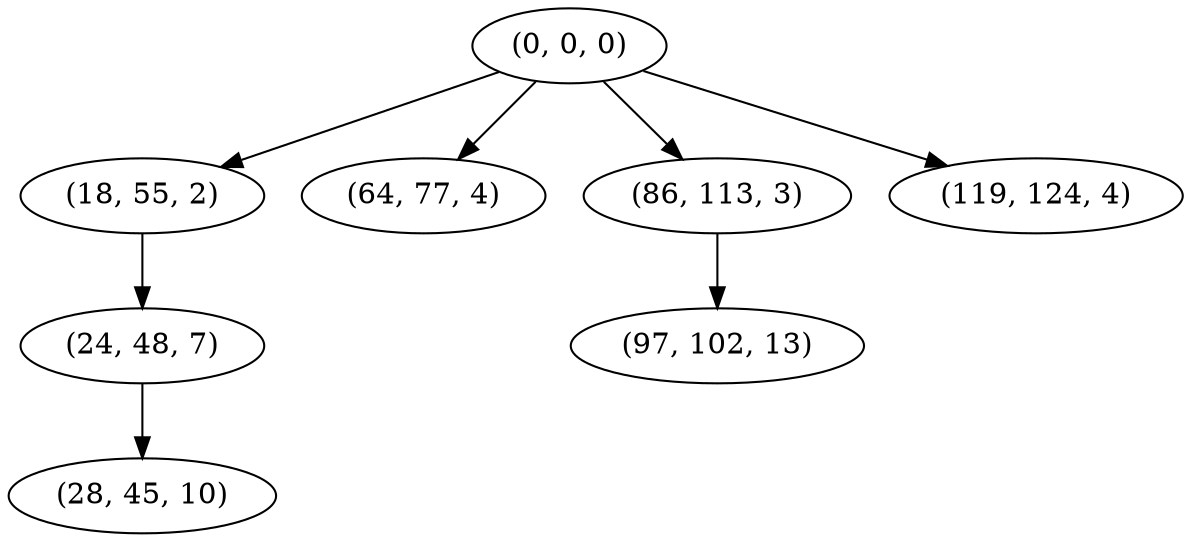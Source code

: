 digraph tree {
    "(0, 0, 0)";
    "(18, 55, 2)";
    "(24, 48, 7)";
    "(28, 45, 10)";
    "(64, 77, 4)";
    "(86, 113, 3)";
    "(97, 102, 13)";
    "(119, 124, 4)";
    "(0, 0, 0)" -> "(18, 55, 2)";
    "(0, 0, 0)" -> "(64, 77, 4)";
    "(0, 0, 0)" -> "(86, 113, 3)";
    "(0, 0, 0)" -> "(119, 124, 4)";
    "(18, 55, 2)" -> "(24, 48, 7)";
    "(24, 48, 7)" -> "(28, 45, 10)";
    "(86, 113, 3)" -> "(97, 102, 13)";
}
